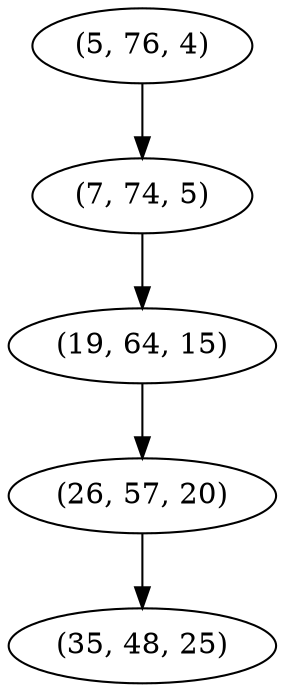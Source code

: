 digraph tree {
    "(5, 76, 4)";
    "(7, 74, 5)";
    "(19, 64, 15)";
    "(26, 57, 20)";
    "(35, 48, 25)";
    "(5, 76, 4)" -> "(7, 74, 5)";
    "(7, 74, 5)" -> "(19, 64, 15)";
    "(19, 64, 15)" -> "(26, 57, 20)";
    "(26, 57, 20)" -> "(35, 48, 25)";
}
